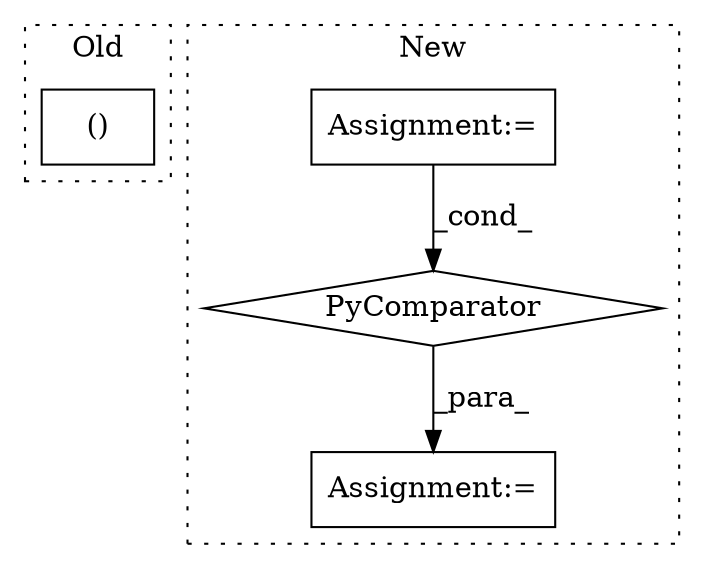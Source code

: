 digraph G {
subgraph cluster0 {
1 [label="()" a="106" s="9714" l="47" shape="box"];
label = "Old";
style="dotted";
}
subgraph cluster1 {
2 [label="PyComparator" a="113" s="9856" l="39" shape="diamond"];
3 [label="Assignment:=" a="7" s="9856" l="39" shape="box"];
4 [label="Assignment:=" a="7" s="9764" l="14" shape="box"];
label = "New";
style="dotted";
}
2 -> 4 [label="_para_"];
3 -> 2 [label="_cond_"];
}